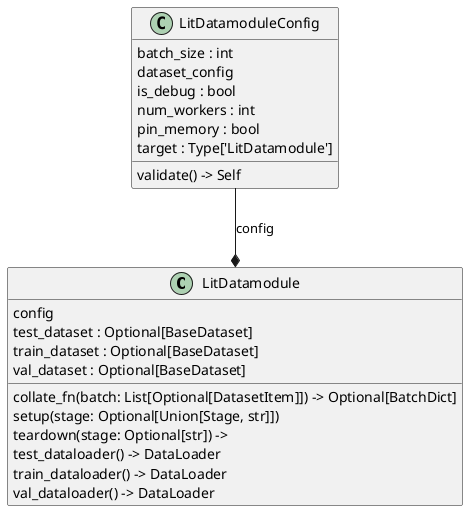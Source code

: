 @startuml classes_DataProcessing
set namespaceSeparator none
class "LitDatamodule" as unitraj.lightning.lit_datamodule.LitDatamodule {
  config
  test_dataset : Optional[BaseDataset]
  train_dataset : Optional[BaseDataset]
  val_dataset : Optional[BaseDataset]
  collate_fn(batch: List[Optional[DatasetItem]]) -> Optional[BatchDict]
  setup(stage: Optional[Union[Stage, str]])
  teardown(stage: Optional[str]) -> 
  test_dataloader() -> DataLoader
  train_dataloader() -> DataLoader
  val_dataloader() -> DataLoader
}
class "LitDatamoduleConfig" as unitraj.lightning.lit_datamodule.LitDatamoduleConfig {
  batch_size : int
  dataset_config
  is_debug : bool
  num_workers : int
  pin_memory : bool
  target : Type['LitDatamodule']
  validate() -> Self
}
unitraj.lightning.lit_datamodule.LitDatamoduleConfig --* unitraj.lightning.lit_datamodule.LitDatamodule : config
@enduml
